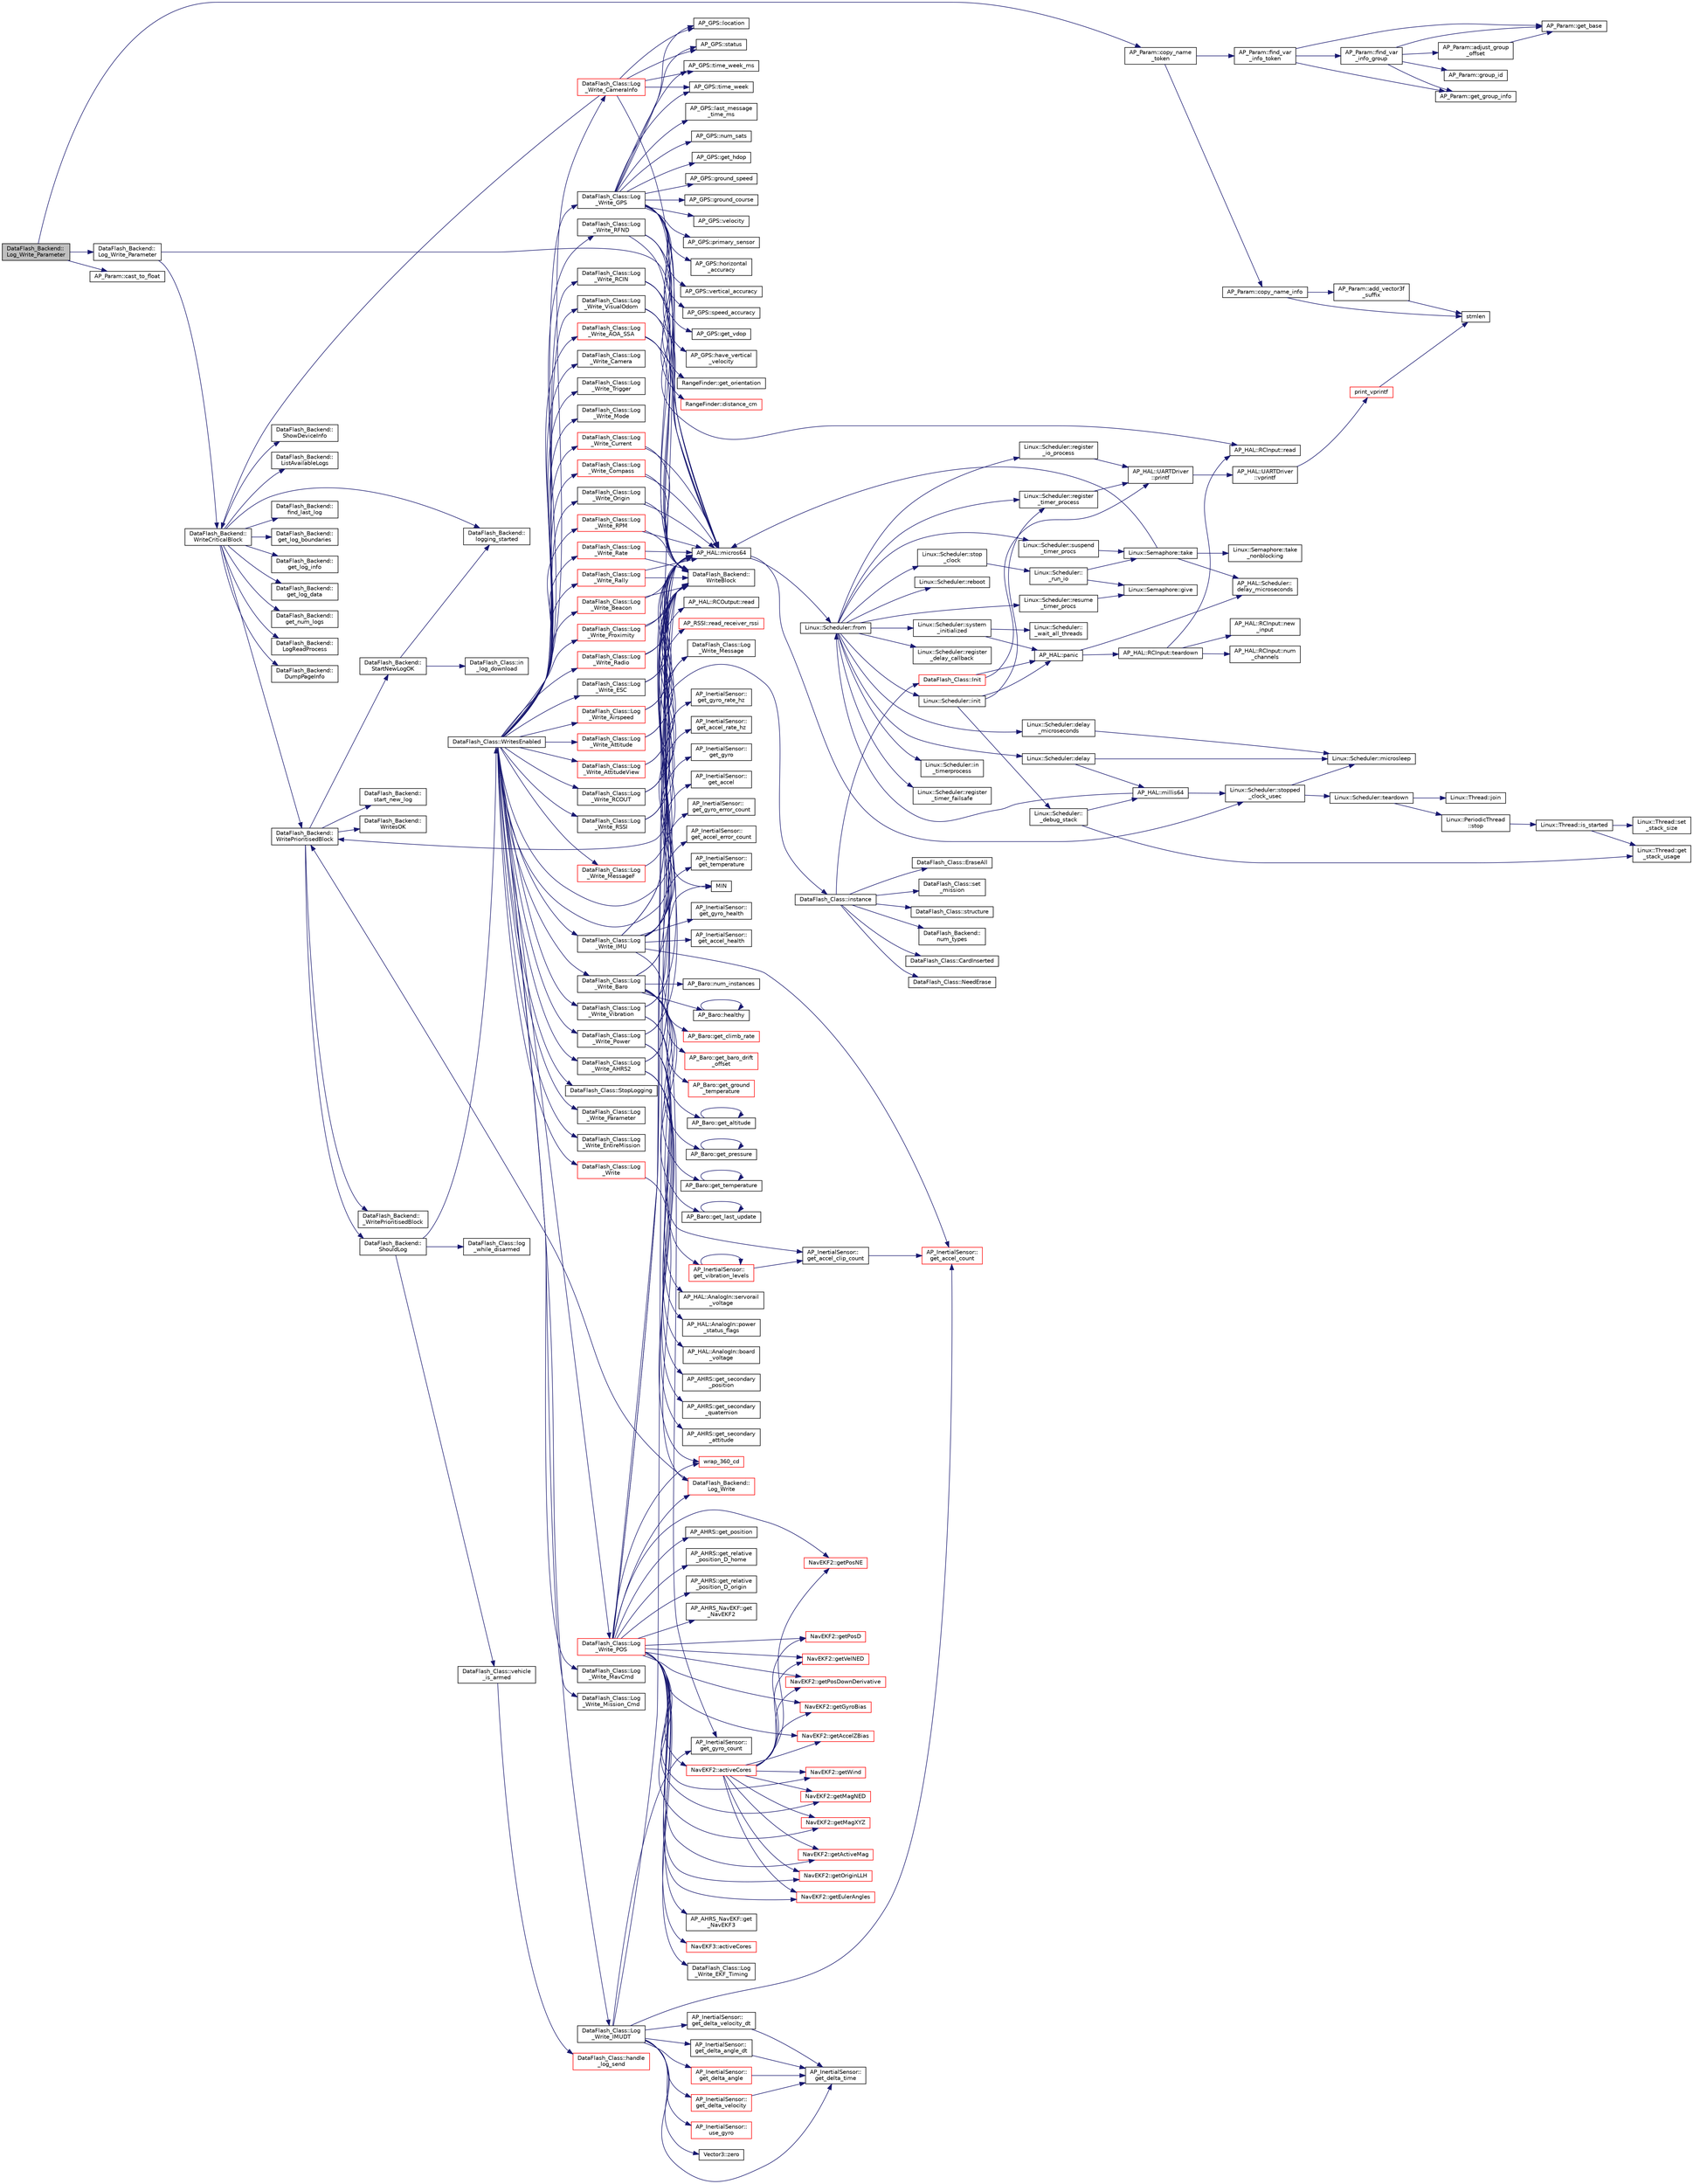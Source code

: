 digraph "DataFlash_Backend::Log_Write_Parameter"
{
 // INTERACTIVE_SVG=YES
  edge [fontname="Helvetica",fontsize="10",labelfontname="Helvetica",labelfontsize="10"];
  node [fontname="Helvetica",fontsize="10",shape=record];
  rankdir="LR";
  Node1 [label="DataFlash_Backend::\lLog_Write_Parameter",height=0.2,width=0.4,color="black", fillcolor="grey75", style="filled", fontcolor="black"];
  Node1 -> Node2 [color="midnightblue",fontsize="10",style="solid",fontname="Helvetica"];
  Node2 [label="AP_Param::copy_name\l_token",height=0.2,width=0.4,color="black", fillcolor="white", style="filled",URL="$classAP__Param.html#a1ae2225a14191dcd19d1739b62e9cca1"];
  Node2 -> Node3 [color="midnightblue",fontsize="10",style="solid",fontname="Helvetica"];
  Node3 [label="AP_Param::find_var\l_info_token",height=0.2,width=0.4,color="black", fillcolor="white", style="filled",URL="$classAP__Param.html#aa2638d3b9db28506452fc121c7faa7ff"];
  Node3 -> Node4 [color="midnightblue",fontsize="10",style="solid",fontname="Helvetica"];
  Node4 [label="AP_Param::get_base",height=0.2,width=0.4,color="black", fillcolor="white", style="filled",URL="$classAP__Param.html#a1dcc7820ea51e29cfb762387a9212818"];
  Node3 -> Node5 [color="midnightblue",fontsize="10",style="solid",fontname="Helvetica"];
  Node5 [label="AP_Param::get_group_info",height=0.2,width=0.4,color="black", fillcolor="white", style="filled",URL="$classAP__Param.html#a69baa95e011c7a8c4a29625c558c5501",tooltip="get group_info pointer based on flags "];
  Node3 -> Node6 [color="midnightblue",fontsize="10",style="solid",fontname="Helvetica"];
  Node6 [label="AP_Param::find_var\l_info_group",height=0.2,width=0.4,color="black", fillcolor="white", style="filled",URL="$classAP__Param.html#a0a5b0b035c7d17569e4a814f20f00985"];
  Node6 -> Node4 [color="midnightblue",fontsize="10",style="solid",fontname="Helvetica"];
  Node6 -> Node5 [color="midnightblue",fontsize="10",style="solid",fontname="Helvetica"];
  Node6 -> Node7 [color="midnightblue",fontsize="10",style="solid",fontname="Helvetica"];
  Node7 [label="AP_Param::adjust_group\l_offset",height=0.2,width=0.4,color="black", fillcolor="white", style="filled",URL="$classAP__Param.html#aa8b43d95bca6adbf5497e8102cf73857"];
  Node7 -> Node4 [color="midnightblue",fontsize="10",style="solid",fontname="Helvetica"];
  Node6 -> Node8 [color="midnightblue",fontsize="10",style="solid",fontname="Helvetica"];
  Node8 [label="AP_Param::group_id",height=0.2,width=0.4,color="black", fillcolor="white", style="filled",URL="$classAP__Param.html#a90f6be43b427d44475380211164f8292"];
  Node2 -> Node9 [color="midnightblue",fontsize="10",style="solid",fontname="Helvetica"];
  Node9 [label="AP_Param::copy_name_info",height=0.2,width=0.4,color="black", fillcolor="white", style="filled",URL="$classAP__Param.html#a91be92f6686dbeea59e5a2be4b48e308"];
  Node9 -> Node10 [color="midnightblue",fontsize="10",style="solid",fontname="Helvetica"];
  Node10 [label="strnlen",height=0.2,width=0.4,color="black", fillcolor="white", style="filled",URL="$replace_8cpp.html#a880bcc7b85a09e6254691bebd5344b51"];
  Node9 -> Node11 [color="midnightblue",fontsize="10",style="solid",fontname="Helvetica"];
  Node11 [label="AP_Param::add_vector3f\l_suffix",height=0.2,width=0.4,color="black", fillcolor="white", style="filled",URL="$classAP__Param.html#ac04c57cce74e7794939c5b0bbb12fbd5"];
  Node11 -> Node10 [color="midnightblue",fontsize="10",style="solid",fontname="Helvetica"];
  Node1 -> Node12 [color="midnightblue",fontsize="10",style="solid",fontname="Helvetica"];
  Node12 [label="DataFlash_Backend::\lLog_Write_Parameter",height=0.2,width=0.4,color="black", fillcolor="white", style="filled",URL="$classDataFlash__Backend.html#a85713efc5d4dfb01c5ef7968f9f2842e"];
  Node12 -> Node13 [color="midnightblue",fontsize="10",style="solid",fontname="Helvetica"];
  Node13 [label="AP_HAL::micros64",height=0.2,width=0.4,color="black", fillcolor="white", style="filled",URL="$namespaceAP__HAL.html#a7aa0ce7625c9680e30ff4a99940907a5"];
  Node13 -> Node14 [color="midnightblue",fontsize="10",style="solid",fontname="Helvetica"];
  Node14 [label="Linux::Scheduler::from",height=0.2,width=0.4,color="black", fillcolor="white", style="filled",URL="$classLinux_1_1Scheduler.html#a53ecaae0fdc72f85bd57c4b0cff93653"];
  Node14 -> Node15 [color="midnightblue",fontsize="10",style="solid",fontname="Helvetica"];
  Node15 [label="Linux::Scheduler::init",height=0.2,width=0.4,color="black", fillcolor="white", style="filled",URL="$classLinux_1_1Scheduler.html#a3d77c332e051c28c83fb07757e7100bd"];
  Node15 -> Node16 [color="midnightblue",fontsize="10",style="solid",fontname="Helvetica"];
  Node16 [label="AP_HAL::panic",height=0.2,width=0.4,color="black", fillcolor="white", style="filled",URL="$namespaceAP__HAL.html#a71832f03d849a0c088f04fc98d3c8143"];
  Node16 -> Node17 [color="midnightblue",fontsize="10",style="solid",fontname="Helvetica"];
  Node17 [label="AP_HAL::RCInput::teardown",height=0.2,width=0.4,color="black", fillcolor="white", style="filled",URL="$classAP__HAL_1_1RCInput.html#a2bea13d38f2b9ae8bf5193a3a69f0a31"];
  Node17 -> Node18 [color="midnightblue",fontsize="10",style="solid",fontname="Helvetica"];
  Node18 [label="AP_HAL::RCInput::new\l_input",height=0.2,width=0.4,color="black", fillcolor="white", style="filled",URL="$classAP__HAL_1_1RCInput.html#aee1fade33080edef83dd7db0fad0f7da"];
  Node17 -> Node19 [color="midnightblue",fontsize="10",style="solid",fontname="Helvetica"];
  Node19 [label="AP_HAL::RCInput::num\l_channels",height=0.2,width=0.4,color="black", fillcolor="white", style="filled",URL="$classAP__HAL_1_1RCInput.html#ae55f959c6115c1f41783af3a2b6c4fcd"];
  Node17 -> Node20 [color="midnightblue",fontsize="10",style="solid",fontname="Helvetica"];
  Node20 [label="AP_HAL::RCInput::read",height=0.2,width=0.4,color="black", fillcolor="white", style="filled",URL="$classAP__HAL_1_1RCInput.html#a078fd7e6d2e6a899009ec674a8e03498"];
  Node16 -> Node21 [color="midnightblue",fontsize="10",style="solid",fontname="Helvetica"];
  Node21 [label="AP_HAL::Scheduler::\ldelay_microseconds",height=0.2,width=0.4,color="black", fillcolor="white", style="filled",URL="$classAP__HAL_1_1Scheduler.html#a78c4f1b1f192ac1c99544b6cc8f099b0"];
  Node15 -> Node22 [color="midnightblue",fontsize="10",style="solid",fontname="Helvetica"];
  Node22 [label="Linux::Scheduler::register\l_timer_process",height=0.2,width=0.4,color="black", fillcolor="white", style="filled",URL="$classLinux_1_1Scheduler.html#a02a34a123dfebaf360f7010745e1e646"];
  Node22 -> Node23 [color="midnightblue",fontsize="10",style="solid",fontname="Helvetica"];
  Node23 [label="AP_HAL::UARTDriver\l::printf",height=0.2,width=0.4,color="black", fillcolor="white", style="filled",URL="$classAP__HAL_1_1UARTDriver.html#a6ceedc792594e59fc7d80b39a435f027"];
  Node23 -> Node24 [color="midnightblue",fontsize="10",style="solid",fontname="Helvetica"];
  Node24 [label="AP_HAL::UARTDriver\l::vprintf",height=0.2,width=0.4,color="black", fillcolor="white", style="filled",URL="$classAP__HAL_1_1UARTDriver.html#aa8abfb6d6641299472c29ac1edde559f"];
  Node24 -> Node25 [color="midnightblue",fontsize="10",style="solid",fontname="Helvetica"];
  Node25 [label="print_vprintf",height=0.2,width=0.4,color="red", fillcolor="white", style="filled",URL="$print__vprintf_8cpp.html#a1534eaeab54696df96975b56d9f49212"];
  Node25 -> Node10 [color="midnightblue",fontsize="10",style="solid",fontname="Helvetica"];
  Node15 -> Node26 [color="midnightblue",fontsize="10",style="solid",fontname="Helvetica"];
  Node26 [label="Linux::Scheduler::\l_debug_stack",height=0.2,width=0.4,color="black", fillcolor="white", style="filled",URL="$classLinux_1_1Scheduler.html#a163eb7b285c95b1b1d036fc61d723910"];
  Node26 -> Node27 [color="midnightblue",fontsize="10",style="solid",fontname="Helvetica"];
  Node27 [label="AP_HAL::millis64",height=0.2,width=0.4,color="black", fillcolor="white", style="filled",URL="$namespaceAP__HAL.html#a59336c5fceaf28a76d1df1581a87a25d"];
  Node27 -> Node14 [color="midnightblue",fontsize="10",style="solid",fontname="Helvetica"];
  Node27 -> Node28 [color="midnightblue",fontsize="10",style="solid",fontname="Helvetica"];
  Node28 [label="Linux::Scheduler::stopped\l_clock_usec",height=0.2,width=0.4,color="black", fillcolor="white", style="filled",URL="$classLinux_1_1Scheduler.html#a682b4c34f330f66db5ab4aa5d96e13f9"];
  Node28 -> Node29 [color="midnightblue",fontsize="10",style="solid",fontname="Helvetica"];
  Node29 [label="Linux::Scheduler::microsleep",height=0.2,width=0.4,color="black", fillcolor="white", style="filled",URL="$classLinux_1_1Scheduler.html#a647872aff158b510c56862f51f951538"];
  Node28 -> Node30 [color="midnightblue",fontsize="10",style="solid",fontname="Helvetica"];
  Node30 [label="Linux::Scheduler::teardown",height=0.2,width=0.4,color="black", fillcolor="white", style="filled",URL="$classLinux_1_1Scheduler.html#ab373a83d818679432520ea881044b2a7"];
  Node30 -> Node31 [color="midnightblue",fontsize="10",style="solid",fontname="Helvetica"];
  Node31 [label="Linux::PeriodicThread\l::stop",height=0.2,width=0.4,color="black", fillcolor="white", style="filled",URL="$classLinux_1_1PeriodicThread.html#a136aaf6e713f63b246fc4a2905e6e9a1"];
  Node31 -> Node32 [color="midnightblue",fontsize="10",style="solid",fontname="Helvetica"];
  Node32 [label="Linux::Thread::is_started",height=0.2,width=0.4,color="black", fillcolor="white", style="filled",URL="$classLinux_1_1Thread.html#a240d7b48a9a8eb43638f67295a1819e5"];
  Node32 -> Node33 [color="midnightblue",fontsize="10",style="solid",fontname="Helvetica"];
  Node33 [label="Linux::Thread::get\l_stack_usage",height=0.2,width=0.4,color="black", fillcolor="white", style="filled",URL="$classLinux_1_1Thread.html#a6884970a0811ae21953c57fb98aa6e96"];
  Node32 -> Node34 [color="midnightblue",fontsize="10",style="solid",fontname="Helvetica"];
  Node34 [label="Linux::Thread::set\l_stack_size",height=0.2,width=0.4,color="black", fillcolor="white", style="filled",URL="$classLinux_1_1Thread.html#a8d3282b714faaf68eae534e9276419f0"];
  Node30 -> Node35 [color="midnightblue",fontsize="10",style="solid",fontname="Helvetica"];
  Node35 [label="Linux::Thread::join",height=0.2,width=0.4,color="black", fillcolor="white", style="filled",URL="$classLinux_1_1Thread.html#a32b7d184279634922e2f3b23b584fbcd"];
  Node26 -> Node33 [color="midnightblue",fontsize="10",style="solid",fontname="Helvetica"];
  Node14 -> Node36 [color="midnightblue",fontsize="10",style="solid",fontname="Helvetica"];
  Node36 [label="Linux::Scheduler::delay",height=0.2,width=0.4,color="black", fillcolor="white", style="filled",URL="$classLinux_1_1Scheduler.html#a14f3239ecbb9889823b20dc9de655c2f"];
  Node36 -> Node27 [color="midnightblue",fontsize="10",style="solid",fontname="Helvetica"];
  Node36 -> Node29 [color="midnightblue",fontsize="10",style="solid",fontname="Helvetica"];
  Node14 -> Node37 [color="midnightblue",fontsize="10",style="solid",fontname="Helvetica"];
  Node37 [label="Linux::Scheduler::delay\l_microseconds",height=0.2,width=0.4,color="black", fillcolor="white", style="filled",URL="$classLinux_1_1Scheduler.html#a4cffd5bcba0175bf49c7aa75ff3bf09a"];
  Node37 -> Node29 [color="midnightblue",fontsize="10",style="solid",fontname="Helvetica"];
  Node14 -> Node38 [color="midnightblue",fontsize="10",style="solid",fontname="Helvetica"];
  Node38 [label="Linux::Scheduler::register\l_delay_callback",height=0.2,width=0.4,color="black", fillcolor="white", style="filled",URL="$classLinux_1_1Scheduler.html#a5cb50b637d5fd3e5f9220bc23db0fb3f"];
  Node14 -> Node22 [color="midnightblue",fontsize="10",style="solid",fontname="Helvetica"];
  Node14 -> Node39 [color="midnightblue",fontsize="10",style="solid",fontname="Helvetica"];
  Node39 [label="Linux::Scheduler::register\l_io_process",height=0.2,width=0.4,color="black", fillcolor="white", style="filled",URL="$classLinux_1_1Scheduler.html#aa2be97cb8686d72cc322fb38f69a940c"];
  Node39 -> Node23 [color="midnightblue",fontsize="10",style="solid",fontname="Helvetica"];
  Node14 -> Node40 [color="midnightblue",fontsize="10",style="solid",fontname="Helvetica"];
  Node40 [label="Linux::Scheduler::suspend\l_timer_procs",height=0.2,width=0.4,color="black", fillcolor="white", style="filled",URL="$classLinux_1_1Scheduler.html#abba967d02c28cb0b16a7cebbff9bc6d6"];
  Node40 -> Node41 [color="midnightblue",fontsize="10",style="solid",fontname="Helvetica"];
  Node41 [label="Linux::Semaphore::take",height=0.2,width=0.4,color="black", fillcolor="white", style="filled",URL="$classLinux_1_1Semaphore.html#afc4c8706abb7e68aa4001ea372dc614e"];
  Node41 -> Node42 [color="midnightblue",fontsize="10",style="solid",fontname="Helvetica"];
  Node42 [label="Linux::Semaphore::take\l_nonblocking",height=0.2,width=0.4,color="black", fillcolor="white", style="filled",URL="$classLinux_1_1Semaphore.html#a561b4f40f3a76335f1a686c2aed526f9"];
  Node41 -> Node13 [color="midnightblue",fontsize="10",style="solid",fontname="Helvetica"];
  Node41 -> Node21 [color="midnightblue",fontsize="10",style="solid",fontname="Helvetica"];
  Node14 -> Node43 [color="midnightblue",fontsize="10",style="solid",fontname="Helvetica"];
  Node43 [label="Linux::Scheduler::resume\l_timer_procs",height=0.2,width=0.4,color="black", fillcolor="white", style="filled",URL="$classLinux_1_1Scheduler.html#aee4e701b92cb4721c4de1bfcdcded70c"];
  Node43 -> Node44 [color="midnightblue",fontsize="10",style="solid",fontname="Helvetica"];
  Node44 [label="Linux::Semaphore::give",height=0.2,width=0.4,color="black", fillcolor="white", style="filled",URL="$classLinux_1_1Semaphore.html#a216f91636f64b57b59d43ef64af91624"];
  Node14 -> Node45 [color="midnightblue",fontsize="10",style="solid",fontname="Helvetica"];
  Node45 [label="Linux::Scheduler::in\l_timerprocess",height=0.2,width=0.4,color="black", fillcolor="white", style="filled",URL="$classLinux_1_1Scheduler.html#af23753e7c6bfa97553db215a64235455"];
  Node14 -> Node46 [color="midnightblue",fontsize="10",style="solid",fontname="Helvetica"];
  Node46 [label="Linux::Scheduler::register\l_timer_failsafe",height=0.2,width=0.4,color="black", fillcolor="white", style="filled",URL="$classLinux_1_1Scheduler.html#ac193459e3575c7a0588fdc72250c2044"];
  Node14 -> Node47 [color="midnightblue",fontsize="10",style="solid",fontname="Helvetica"];
  Node47 [label="Linux::Scheduler::system\l_initialized",height=0.2,width=0.4,color="black", fillcolor="white", style="filled",URL="$classLinux_1_1Scheduler.html#ad6070a7ee637adf5101b1e6b6efbf8f6"];
  Node47 -> Node16 [color="midnightblue",fontsize="10",style="solid",fontname="Helvetica"];
  Node47 -> Node48 [color="midnightblue",fontsize="10",style="solid",fontname="Helvetica"];
  Node48 [label="Linux::Scheduler::\l_wait_all_threads",height=0.2,width=0.4,color="black", fillcolor="white", style="filled",URL="$classLinux_1_1Scheduler.html#ac52c8da3f1f4fd79c50bd64379daf399"];
  Node14 -> Node49 [color="midnightblue",fontsize="10",style="solid",fontname="Helvetica"];
  Node49 [label="Linux::Scheduler::reboot",height=0.2,width=0.4,color="black", fillcolor="white", style="filled",URL="$classLinux_1_1Scheduler.html#ae72cfa66c849ffd882ef518c35c71e69"];
  Node14 -> Node50 [color="midnightblue",fontsize="10",style="solid",fontname="Helvetica"];
  Node50 [label="Linux::Scheduler::stop\l_clock",height=0.2,width=0.4,color="black", fillcolor="white", style="filled",URL="$classLinux_1_1Scheduler.html#a392aebafcdfe9a812e4db4b7a9dcce9c"];
  Node50 -> Node51 [color="midnightblue",fontsize="10",style="solid",fontname="Helvetica"];
  Node51 [label="Linux::Scheduler::\l_run_io",height=0.2,width=0.4,color="black", fillcolor="white", style="filled",URL="$classLinux_1_1Scheduler.html#a70b024d7d0886bf47b46cc3ee310d638"];
  Node51 -> Node41 [color="midnightblue",fontsize="10",style="solid",fontname="Helvetica"];
  Node51 -> Node44 [color="midnightblue",fontsize="10",style="solid",fontname="Helvetica"];
  Node13 -> Node28 [color="midnightblue",fontsize="10",style="solid",fontname="Helvetica"];
  Node12 -> Node52 [color="midnightblue",fontsize="10",style="solid",fontname="Helvetica"];
  Node52 [label="DataFlash_Backend::\lWriteCriticalBlock",height=0.2,width=0.4,color="black", fillcolor="white", style="filled",URL="$classDataFlash__Backend.html#a5be0a9e566b2b525659756204c3353b7"];
  Node52 -> Node53 [color="midnightblue",fontsize="10",style="solid",fontname="Helvetica"];
  Node53 [label="DataFlash_Backend::\lWritePrioritisedBlock",height=0.2,width=0.4,color="black", fillcolor="white", style="filled",URL="$classDataFlash__Backend.html#a70bd07e118265442caab0d742cb06abc"];
  Node53 -> Node54 [color="midnightblue",fontsize="10",style="solid",fontname="Helvetica"];
  Node54 [label="DataFlash_Backend::\lShouldLog",height=0.2,width=0.4,color="black", fillcolor="white", style="filled",URL="$classDataFlash__Backend.html#ae29c274eff677e46bb9e404656194789"];
  Node54 -> Node55 [color="midnightblue",fontsize="10",style="solid",fontname="Helvetica"];
  Node55 [label="DataFlash_Class::WritesEnabled",height=0.2,width=0.4,color="black", fillcolor="white", style="filled",URL="$classDataFlash__Class.html#a680528ccef337901407a125439e1f397"];
  Node55 -> Node56 [color="midnightblue",fontsize="10",style="solid",fontname="Helvetica"];
  Node56 [label="DataFlash_Class::StopLogging",height=0.2,width=0.4,color="black", fillcolor="white", style="filled",URL="$classDataFlash__Class.html#a538502933250cd0213a575101b1a127d"];
  Node55 -> Node57 [color="midnightblue",fontsize="10",style="solid",fontname="Helvetica"];
  Node57 [label="DataFlash_Class::Log\l_Write_Parameter",height=0.2,width=0.4,color="black", fillcolor="white", style="filled",URL="$classDataFlash__Class.html#a488ee9ba241f827fcb979dbccfdab76d"];
  Node55 -> Node58 [color="midnightblue",fontsize="10",style="solid",fontname="Helvetica"];
  Node58 [label="DataFlash_Class::Log\l_Write_GPS",height=0.2,width=0.4,color="black", fillcolor="white", style="filled",URL="$classDataFlash__Class.html#a8a9087dec83092f0ea67b6741ff9f32e"];
  Node58 -> Node13 [color="midnightblue",fontsize="10",style="solid",fontname="Helvetica"];
  Node58 -> Node59 [color="midnightblue",fontsize="10",style="solid",fontname="Helvetica"];
  Node59 [label="AP_GPS::location",height=0.2,width=0.4,color="black", fillcolor="white", style="filled",URL="$classAP__GPS.html#a2ca8a9bad47faad1baeb09e124979022"];
  Node58 -> Node60 [color="midnightblue",fontsize="10",style="solid",fontname="Helvetica"];
  Node60 [label="AP_GPS::status",height=0.2,width=0.4,color="black", fillcolor="white", style="filled",URL="$classAP__GPS.html#a9093c8cf1d5a78ccd8677229bb314d37",tooltip="Query GPS status. "];
  Node58 -> Node61 [color="midnightblue",fontsize="10",style="solid",fontname="Helvetica"];
  Node61 [label="AP_GPS::time_week_ms",height=0.2,width=0.4,color="black", fillcolor="white", style="filled",URL="$classAP__GPS.html#a1a47dc3e414a9d83ff18fa849c538823"];
  Node58 -> Node62 [color="midnightblue",fontsize="10",style="solid",fontname="Helvetica"];
  Node62 [label="AP_GPS::time_week",height=0.2,width=0.4,color="black", fillcolor="white", style="filled",URL="$classAP__GPS.html#a0f232d5ff5d2e54ad7dc7a52ab16f207"];
  Node58 -> Node63 [color="midnightblue",fontsize="10",style="solid",fontname="Helvetica"];
  Node63 [label="AP_GPS::num_sats",height=0.2,width=0.4,color="black", fillcolor="white", style="filled",URL="$classAP__GPS.html#af74c8da8ab7394a33b0f0e64582d8648"];
  Node58 -> Node64 [color="midnightblue",fontsize="10",style="solid",fontname="Helvetica"];
  Node64 [label="AP_GPS::get_hdop",height=0.2,width=0.4,color="black", fillcolor="white", style="filled",URL="$classAP__GPS.html#ae70aabdca2602d0a8f12f3e7696b3c55"];
  Node58 -> Node65 [color="midnightblue",fontsize="10",style="solid",fontname="Helvetica"];
  Node65 [label="AP_GPS::ground_speed",height=0.2,width=0.4,color="black", fillcolor="white", style="filled",URL="$classAP__GPS.html#a426041563da447ec6e9cde1926a88fdb"];
  Node58 -> Node66 [color="midnightblue",fontsize="10",style="solid",fontname="Helvetica"];
  Node66 [label="AP_GPS::ground_course",height=0.2,width=0.4,color="black", fillcolor="white", style="filled",URL="$classAP__GPS.html#a5bff6fe60a8622eb35886fa413f9a249"];
  Node58 -> Node67 [color="midnightblue",fontsize="10",style="solid",fontname="Helvetica"];
  Node67 [label="AP_GPS::velocity",height=0.2,width=0.4,color="black", fillcolor="white", style="filled",URL="$classAP__GPS.html#a8b36acdc5098b3f77e28ec640b438fbd"];
  Node58 -> Node68 [color="midnightblue",fontsize="10",style="solid",fontname="Helvetica"];
  Node68 [label="AP_GPS::primary_sensor",height=0.2,width=0.4,color="black", fillcolor="white", style="filled",URL="$classAP__GPS.html#a8881e12793759a81dc52755a76d0cc98"];
  Node58 -> Node69 [color="midnightblue",fontsize="10",style="solid",fontname="Helvetica"];
  Node69 [label="DataFlash_Backend::\lWriteBlock",height=0.2,width=0.4,color="black", fillcolor="white", style="filled",URL="$classDataFlash__Backend.html#aed94b3ad1fd7333ddd7c2e20c3433d52"];
  Node69 -> Node53 [color="midnightblue",fontsize="10",style="solid",fontname="Helvetica"];
  Node58 -> Node70 [color="midnightblue",fontsize="10",style="solid",fontname="Helvetica"];
  Node70 [label="AP_GPS::horizontal\l_accuracy",height=0.2,width=0.4,color="black", fillcolor="white", style="filled",URL="$classAP__GPS.html#ab9667a2efe22a330232d6ba425c78364"];
  Node58 -> Node71 [color="midnightblue",fontsize="10",style="solid",fontname="Helvetica"];
  Node71 [label="AP_GPS::vertical_accuracy",height=0.2,width=0.4,color="black", fillcolor="white", style="filled",URL="$classAP__GPS.html#a8e6e1403d3e5d9856683739295a6b84f"];
  Node58 -> Node72 [color="midnightblue",fontsize="10",style="solid",fontname="Helvetica"];
  Node72 [label="AP_GPS::speed_accuracy",height=0.2,width=0.4,color="black", fillcolor="white", style="filled",URL="$classAP__GPS.html#ae23d76fc05fafc83e57d0c6a620b1567"];
  Node58 -> Node73 [color="midnightblue",fontsize="10",style="solid",fontname="Helvetica"];
  Node73 [label="AP_GPS::get_vdop",height=0.2,width=0.4,color="black", fillcolor="white", style="filled",URL="$classAP__GPS.html#a884e2d3e3896b651b56f2558475604ef"];
  Node58 -> Node74 [color="midnightblue",fontsize="10",style="solid",fontname="Helvetica"];
  Node74 [label="MIN",height=0.2,width=0.4,color="black", fillcolor="white", style="filled",URL="$AP__Math_8h.html#a6b187a3fa1e9f663e89175e7e8e213d6"];
  Node58 -> Node75 [color="midnightblue",fontsize="10",style="solid",fontname="Helvetica"];
  Node75 [label="AP_GPS::have_vertical\l_velocity",height=0.2,width=0.4,color="black", fillcolor="white", style="filled",URL="$classAP__GPS.html#ac7d2e0692095207a6ff19072dcac9ef6"];
  Node58 -> Node76 [color="midnightblue",fontsize="10",style="solid",fontname="Helvetica"];
  Node76 [label="AP_GPS::last_message\l_time_ms",height=0.2,width=0.4,color="black", fillcolor="white", style="filled",URL="$classAP__GPS.html#af701b15d8f8f1050e4acab57a867cf4b"];
  Node55 -> Node77 [color="midnightblue",fontsize="10",style="solid",fontname="Helvetica"];
  Node77 [label="DataFlash_Class::instance",height=0.2,width=0.4,color="black", fillcolor="white", style="filled",URL="$classDataFlash__Class.html#af898b7f68e05b5d2a6eaf53d2c178983"];
  Node77 -> Node78 [color="midnightblue",fontsize="10",style="solid",fontname="Helvetica"];
  Node78 [label="DataFlash_Class::set\l_mission",height=0.2,width=0.4,color="black", fillcolor="white", style="filled",URL="$classDataFlash__Class.html#a95bf3cac993c1ee326acc6447e99d875"];
  Node77 -> Node79 [color="midnightblue",fontsize="10",style="solid",fontname="Helvetica"];
  Node79 [label="DataFlash_Class::Init",height=0.2,width=0.4,color="red", fillcolor="white", style="filled",URL="$classDataFlash__Class.html#aabebe7ff9db07e2890274fceaa81b063"];
  Node79 -> Node16 [color="midnightblue",fontsize="10",style="solid",fontname="Helvetica"];
  Node79 -> Node23 [color="midnightblue",fontsize="10",style="solid",fontname="Helvetica"];
  Node77 -> Node80 [color="midnightblue",fontsize="10",style="solid",fontname="Helvetica"];
  Node80 [label="DataFlash_Class::structure",height=0.2,width=0.4,color="black", fillcolor="white", style="filled",URL="$classDataFlash__Class.html#a7ac0e748bbc5c6e72645bb6245257600"];
  Node77 -> Node81 [color="midnightblue",fontsize="10",style="solid",fontname="Helvetica"];
  Node81 [label="DataFlash_Backend::\lnum_types",height=0.2,width=0.4,color="black", fillcolor="white", style="filled",URL="$classDataFlash__Backend.html#a33e7a1703d68bd91ac6782bb10b209f8"];
  Node77 -> Node82 [color="midnightblue",fontsize="10",style="solid",fontname="Helvetica"];
  Node82 [label="DataFlash_Class::CardInserted",height=0.2,width=0.4,color="black", fillcolor="white", style="filled",URL="$classDataFlash__Class.html#a1d18bc15f196f1deb794f9ebd4878da8"];
  Node77 -> Node83 [color="midnightblue",fontsize="10",style="solid",fontname="Helvetica"];
  Node83 [label="DataFlash_Class::NeedErase",height=0.2,width=0.4,color="black", fillcolor="white", style="filled",URL="$classDataFlash__Class.html#a803c6dd673a2eaac58eea2012e57ea17"];
  Node77 -> Node84 [color="midnightblue",fontsize="10",style="solid",fontname="Helvetica"];
  Node84 [label="DataFlash_Class::EraseAll",height=0.2,width=0.4,color="black", fillcolor="white", style="filled",URL="$classDataFlash__Class.html#a53a4a975a3813e9f58ddaaa3b5865a4a"];
  Node55 -> Node85 [color="midnightblue",fontsize="10",style="solid",fontname="Helvetica"];
  Node85 [label="DataFlash_Class::Log\l_Write_RFND",height=0.2,width=0.4,color="black", fillcolor="white", style="filled",URL="$classDataFlash__Class.html#af0a21d8a256a8e1e6f9da5566cc5a168"];
  Node85 -> Node13 [color="midnightblue",fontsize="10",style="solid",fontname="Helvetica"];
  Node85 -> Node86 [color="midnightblue",fontsize="10",style="solid",fontname="Helvetica"];
  Node86 [label="RangeFinder::distance_cm",height=0.2,width=0.4,color="red", fillcolor="white", style="filled",URL="$classRangeFinder.html#a451a7507d534024c72faa2d1b734cb3c"];
  Node85 -> Node87 [color="midnightblue",fontsize="10",style="solid",fontname="Helvetica"];
  Node87 [label="RangeFinder::get_orientation",height=0.2,width=0.4,color="black", fillcolor="white", style="filled",URL="$classRangeFinder.html#a8726073396e842beb10cd0b851fa5521"];
  Node85 -> Node69 [color="midnightblue",fontsize="10",style="solid",fontname="Helvetica"];
  Node55 -> Node88 [color="midnightblue",fontsize="10",style="solid",fontname="Helvetica"];
  Node88 [label="DataFlash_Class::Log\l_Write_IMU",height=0.2,width=0.4,color="black", fillcolor="white", style="filled",URL="$classDataFlash__Class.html#a805d766e5347af5349e0979a2a07e452"];
  Node88 -> Node13 [color="midnightblue",fontsize="10",style="solid",fontname="Helvetica"];
  Node88 -> Node89 [color="midnightblue",fontsize="10",style="solid",fontname="Helvetica"];
  Node89 [label="AP_InertialSensor::\lget_gyro",height=0.2,width=0.4,color="black", fillcolor="white", style="filled",URL="$classAP__InertialSensor.html#a6df2d8ad956d4f375bdee541102f16af"];
  Node88 -> Node90 [color="midnightblue",fontsize="10",style="solid",fontname="Helvetica"];
  Node90 [label="AP_InertialSensor::\lget_accel",height=0.2,width=0.4,color="black", fillcolor="white", style="filled",URL="$classAP__InertialSensor.html#a0f63a4a0e6fc84d6ab9519bc4b254055"];
  Node88 -> Node91 [color="midnightblue",fontsize="10",style="solid",fontname="Helvetica"];
  Node91 [label="AP_InertialSensor::\lget_gyro_error_count",height=0.2,width=0.4,color="black", fillcolor="white", style="filled",URL="$classAP__InertialSensor.html#a0208b9ee617055ef5fccf3547fa79400"];
  Node88 -> Node92 [color="midnightblue",fontsize="10",style="solid",fontname="Helvetica"];
  Node92 [label="AP_InertialSensor::\lget_accel_error_count",height=0.2,width=0.4,color="black", fillcolor="white", style="filled",URL="$classAP__InertialSensor.html#a51a3b3e542f07bbbaea85df6f7c653bf"];
  Node88 -> Node93 [color="midnightblue",fontsize="10",style="solid",fontname="Helvetica"];
  Node93 [label="AP_InertialSensor::\lget_temperature",height=0.2,width=0.4,color="black", fillcolor="white", style="filled",URL="$classAP__InertialSensor.html#a837904ff9797073addb51f20cfefef19"];
  Node88 -> Node94 [color="midnightblue",fontsize="10",style="solid",fontname="Helvetica"];
  Node94 [label="AP_InertialSensor::\lget_gyro_health",height=0.2,width=0.4,color="black", fillcolor="white", style="filled",URL="$classAP__InertialSensor.html#abc8c1aea2c3bc58a05d8d9832a9d1194"];
  Node88 -> Node95 [color="midnightblue",fontsize="10",style="solid",fontname="Helvetica"];
  Node95 [label="AP_InertialSensor::\lget_accel_health",height=0.2,width=0.4,color="black", fillcolor="white", style="filled",URL="$classAP__InertialSensor.html#a2044e7b3804c73b4c393d3988351a96e"];
  Node88 -> Node96 [color="midnightblue",fontsize="10",style="solid",fontname="Helvetica"];
  Node96 [label="AP_InertialSensor::\lget_gyro_rate_hz",height=0.2,width=0.4,color="black", fillcolor="white", style="filled",URL="$classAP__InertialSensor.html#a72fab33b51df58de4d58450a30575522"];
  Node88 -> Node97 [color="midnightblue",fontsize="10",style="solid",fontname="Helvetica"];
  Node97 [label="AP_InertialSensor::\lget_accel_rate_hz",height=0.2,width=0.4,color="black", fillcolor="white", style="filled",URL="$classAP__InertialSensor.html#afa9b1004c306ba221deba79866d3388a"];
  Node88 -> Node69 [color="midnightblue",fontsize="10",style="solid",fontname="Helvetica"];
  Node88 -> Node98 [color="midnightblue",fontsize="10",style="solid",fontname="Helvetica"];
  Node98 [label="AP_InertialSensor::\lget_gyro_count",height=0.2,width=0.4,color="black", fillcolor="white", style="filled",URL="$classAP__InertialSensor.html#aef7fac4fe6ae817ed325f9e35735e94d"];
  Node88 -> Node99 [color="midnightblue",fontsize="10",style="solid",fontname="Helvetica"];
  Node99 [label="AP_InertialSensor::\lget_accel_count",height=0.2,width=0.4,color="red", fillcolor="white", style="filled",URL="$classAP__InertialSensor.html#ac57331a5046d45016ef900726e1be2fb"];
  Node55 -> Node100 [color="midnightblue",fontsize="10",style="solid",fontname="Helvetica"];
  Node100 [label="DataFlash_Class::Log\l_Write_IMUDT",height=0.2,width=0.4,color="black", fillcolor="white", style="filled",URL="$classDataFlash__Class.html#a5835f10f0f4c71618a3793d582b3a52a"];
  Node100 -> Node101 [color="midnightblue",fontsize="10",style="solid",fontname="Helvetica"];
  Node101 [label="AP_InertialSensor::\lget_delta_time",height=0.2,width=0.4,color="black", fillcolor="white", style="filled",URL="$classAP__InertialSensor.html#a7091792f55b39778157617b5e38e6075"];
  Node100 -> Node102 [color="midnightblue",fontsize="10",style="solid",fontname="Helvetica"];
  Node102 [label="AP_InertialSensor::\lget_delta_velocity_dt",height=0.2,width=0.4,color="black", fillcolor="white", style="filled",URL="$classAP__InertialSensor.html#ad22e8ed9b13a093d5cf3a2a420522b3b"];
  Node102 -> Node101 [color="midnightblue",fontsize="10",style="solid",fontname="Helvetica"];
  Node100 -> Node103 [color="midnightblue",fontsize="10",style="solid",fontname="Helvetica"];
  Node103 [label="AP_InertialSensor::\lget_delta_angle_dt",height=0.2,width=0.4,color="black", fillcolor="white", style="filled",URL="$classAP__InertialSensor.html#aa0f163df261837af5bfe71c3ad0cee6c"];
  Node103 -> Node101 [color="midnightblue",fontsize="10",style="solid",fontname="Helvetica"];
  Node100 -> Node104 [color="midnightblue",fontsize="10",style="solid",fontname="Helvetica"];
  Node104 [label="AP_InertialSensor::\lget_delta_angle",height=0.2,width=0.4,color="red", fillcolor="white", style="filled",URL="$classAP__InertialSensor.html#a3be069418436a7fc7a9f87c2b8b34730"];
  Node104 -> Node101 [color="midnightblue",fontsize="10",style="solid",fontname="Helvetica"];
  Node100 -> Node105 [color="midnightblue",fontsize="10",style="solid",fontname="Helvetica"];
  Node105 [label="AP_InertialSensor::\lget_delta_velocity",height=0.2,width=0.4,color="red", fillcolor="white", style="filled",URL="$classAP__InertialSensor.html#ae29959984a5cbda37ebfce599f89ef73"];
  Node105 -> Node101 [color="midnightblue",fontsize="10",style="solid",fontname="Helvetica"];
  Node100 -> Node69 [color="midnightblue",fontsize="10",style="solid",fontname="Helvetica"];
  Node100 -> Node98 [color="midnightblue",fontsize="10",style="solid",fontname="Helvetica"];
  Node100 -> Node99 [color="midnightblue",fontsize="10",style="solid",fontname="Helvetica"];
  Node100 -> Node106 [color="midnightblue",fontsize="10",style="solid",fontname="Helvetica"];
  Node106 [label="AP_InertialSensor::\luse_gyro",height=0.2,width=0.4,color="red", fillcolor="white", style="filled",URL="$classAP__InertialSensor.html#a9e282c96973585fd9d22973a751fdf03"];
  Node100 -> Node107 [color="midnightblue",fontsize="10",style="solid",fontname="Helvetica"];
  Node107 [label="Vector3::zero",height=0.2,width=0.4,color="black", fillcolor="white", style="filled",URL="$classVector3.html#adf1769d5ee5df2f8585df2f540fa5efe"];
  Node55 -> Node108 [color="midnightblue",fontsize="10",style="solid",fontname="Helvetica"];
  Node108 [label="DataFlash_Class::Log\l_Write_Vibration",height=0.2,width=0.4,color="black", fillcolor="white", style="filled",URL="$classDataFlash__Class.html#af3e28f802f9d4f6be01a5283ada628fe"];
  Node108 -> Node13 [color="midnightblue",fontsize="10",style="solid",fontname="Helvetica"];
  Node108 -> Node109 [color="midnightblue",fontsize="10",style="solid",fontname="Helvetica"];
  Node109 [label="AP_InertialSensor::\lget_vibration_levels",height=0.2,width=0.4,color="red", fillcolor="white", style="filled",URL="$classAP__InertialSensor.html#aa781aa6c6244eac9da3f144cb81b3213"];
  Node109 -> Node109 [color="midnightblue",fontsize="10",style="solid",fontname="Helvetica"];
  Node109 -> Node110 [color="midnightblue",fontsize="10",style="solid",fontname="Helvetica"];
  Node110 [label="AP_InertialSensor::\lget_accel_clip_count",height=0.2,width=0.4,color="black", fillcolor="white", style="filled",URL="$classAP__InertialSensor.html#aa670f13835339cc000af447c6be5c4b1"];
  Node110 -> Node99 [color="midnightblue",fontsize="10",style="solid",fontname="Helvetica"];
  Node108 -> Node110 [color="midnightblue",fontsize="10",style="solid",fontname="Helvetica"];
  Node108 -> Node69 [color="midnightblue",fontsize="10",style="solid",fontname="Helvetica"];
  Node55 -> Node111 [color="midnightblue",fontsize="10",style="solid",fontname="Helvetica"];
  Node111 [label="DataFlash_Class::Log\l_Write_RCIN",height=0.2,width=0.4,color="black", fillcolor="white", style="filled",URL="$classDataFlash__Class.html#ae3cb0f9ab8db6bcced3f504a2a767081"];
  Node111 -> Node13 [color="midnightblue",fontsize="10",style="solid",fontname="Helvetica"];
  Node111 -> Node20 [color="midnightblue",fontsize="10",style="solid",fontname="Helvetica"];
  Node111 -> Node69 [color="midnightblue",fontsize="10",style="solid",fontname="Helvetica"];
  Node55 -> Node112 [color="midnightblue",fontsize="10",style="solid",fontname="Helvetica"];
  Node112 [label="DataFlash_Class::Log\l_Write_RCOUT",height=0.2,width=0.4,color="black", fillcolor="white", style="filled",URL="$classDataFlash__Class.html#a365196ae7546b5065934ffbdb91066e5"];
  Node112 -> Node13 [color="midnightblue",fontsize="10",style="solid",fontname="Helvetica"];
  Node112 -> Node113 [color="midnightblue",fontsize="10",style="solid",fontname="Helvetica"];
  Node113 [label="AP_HAL::RCOutput::read",height=0.2,width=0.4,color="black", fillcolor="white", style="filled",URL="$classAP__HAL_1_1RCOutput.html#a420a3b2ebf1216aa2dea1563225bb70f"];
  Node112 -> Node69 [color="midnightblue",fontsize="10",style="solid",fontname="Helvetica"];
  Node55 -> Node114 [color="midnightblue",fontsize="10",style="solid",fontname="Helvetica"];
  Node114 [label="DataFlash_Class::Log\l_Write_RSSI",height=0.2,width=0.4,color="black", fillcolor="white", style="filled",URL="$classDataFlash__Class.html#ab89b9493bafe090db104589de9bc100c"];
  Node114 -> Node13 [color="midnightblue",fontsize="10",style="solid",fontname="Helvetica"];
  Node114 -> Node115 [color="midnightblue",fontsize="10",style="solid",fontname="Helvetica"];
  Node115 [label="AP_RSSI::read_receiver_rssi",height=0.2,width=0.4,color="red", fillcolor="white", style="filled",URL="$classAP__RSSI.html#aaf433294279d2da28157c6036faee2fa"];
  Node114 -> Node69 [color="midnightblue",fontsize="10",style="solid",fontname="Helvetica"];
  Node55 -> Node116 [color="midnightblue",fontsize="10",style="solid",fontname="Helvetica"];
  Node116 [label="DataFlash_Class::Log\l_Write_Baro",height=0.2,width=0.4,color="black", fillcolor="white", style="filled",URL="$classDataFlash__Class.html#a4a12c2f2025e0a63d6ec85602857d0cb"];
  Node116 -> Node13 [color="midnightblue",fontsize="10",style="solid",fontname="Helvetica"];
  Node116 -> Node117 [color="midnightblue",fontsize="10",style="solid",fontname="Helvetica"];
  Node117 [label="AP_Baro::get_climb_rate",height=0.2,width=0.4,color="red", fillcolor="white", style="filled",URL="$classAP__Baro.html#afd63ca7ecadb313c2217bd9f7e6a7b42"];
  Node116 -> Node118 [color="midnightblue",fontsize="10",style="solid",fontname="Helvetica"];
  Node118 [label="AP_Baro::get_baro_drift\l_offset",height=0.2,width=0.4,color="red", fillcolor="white", style="filled",URL="$classAP__Baro.html#a79bff5f0fdc6e8f6f0f801e829179ad7"];
  Node116 -> Node119 [color="midnightblue",fontsize="10",style="solid",fontname="Helvetica"];
  Node119 [label="AP_Baro::get_ground\l_temperature",height=0.2,width=0.4,color="red", fillcolor="white", style="filled",URL="$classAP__Baro.html#a56e804f0994a7fa0bb295735002c928e"];
  Node116 -> Node120 [color="midnightblue",fontsize="10",style="solid",fontname="Helvetica"];
  Node120 [label="AP_Baro::get_altitude",height=0.2,width=0.4,color="black", fillcolor="white", style="filled",URL="$classAP__Baro.html#a984b4dbc11e276e832467253590da933"];
  Node120 -> Node120 [color="midnightblue",fontsize="10",style="solid",fontname="Helvetica"];
  Node116 -> Node121 [color="midnightblue",fontsize="10",style="solid",fontname="Helvetica"];
  Node121 [label="AP_Baro::get_pressure",height=0.2,width=0.4,color="black", fillcolor="white", style="filled",URL="$classAP__Baro.html#aafa0e900262503f0ba84d4cadcf888d7"];
  Node121 -> Node121 [color="midnightblue",fontsize="10",style="solid",fontname="Helvetica"];
  Node116 -> Node122 [color="midnightblue",fontsize="10",style="solid",fontname="Helvetica"];
  Node122 [label="AP_Baro::get_temperature",height=0.2,width=0.4,color="black", fillcolor="white", style="filled",URL="$classAP__Baro.html#a08986d0a15b5b74601f505c9ffb258c2"];
  Node122 -> Node122 [color="midnightblue",fontsize="10",style="solid",fontname="Helvetica"];
  Node116 -> Node123 [color="midnightblue",fontsize="10",style="solid",fontname="Helvetica"];
  Node123 [label="AP_Baro::get_last_update",height=0.2,width=0.4,color="black", fillcolor="white", style="filled",URL="$classAP__Baro.html#aae5b3ae28aca807eb20b722a04685061"];
  Node123 -> Node123 [color="midnightblue",fontsize="10",style="solid",fontname="Helvetica"];
  Node116 -> Node69 [color="midnightblue",fontsize="10",style="solid",fontname="Helvetica"];
  Node116 -> Node124 [color="midnightblue",fontsize="10",style="solid",fontname="Helvetica"];
  Node124 [label="AP_Baro::num_instances",height=0.2,width=0.4,color="black", fillcolor="white", style="filled",URL="$classAP__Baro.html#a1f7196f34a53cd91adbf7f905c7f7244"];
  Node116 -> Node125 [color="midnightblue",fontsize="10",style="solid",fontname="Helvetica"];
  Node125 [label="AP_Baro::healthy",height=0.2,width=0.4,color="black", fillcolor="white", style="filled",URL="$classAP__Baro.html#afdb3b202976bb59dfcc20e6d799029e0"];
  Node125 -> Node125 [color="midnightblue",fontsize="10",style="solid",fontname="Helvetica"];
  Node55 -> Node126 [color="midnightblue",fontsize="10",style="solid",fontname="Helvetica"];
  Node126 [label="DataFlash_Class::Log\l_Write_Power",height=0.2,width=0.4,color="black", fillcolor="white", style="filled",URL="$classDataFlash__Class.html#a0244745bcbf21252169dbca26be44557"];
  Node126 -> Node13 [color="midnightblue",fontsize="10",style="solid",fontname="Helvetica"];
  Node126 -> Node127 [color="midnightblue",fontsize="10",style="solid",fontname="Helvetica"];
  Node127 [label="AP_HAL::AnalogIn::board\l_voltage",height=0.2,width=0.4,color="black", fillcolor="white", style="filled",URL="$classAP__HAL_1_1AnalogIn.html#a84c87bc57f06182afc85725cafe22698"];
  Node126 -> Node128 [color="midnightblue",fontsize="10",style="solid",fontname="Helvetica"];
  Node128 [label="AP_HAL::AnalogIn::servorail\l_voltage",height=0.2,width=0.4,color="black", fillcolor="white", style="filled",URL="$classAP__HAL_1_1AnalogIn.html#aec5bbeb075072b2cc35d2301236c7f45"];
  Node126 -> Node129 [color="midnightblue",fontsize="10",style="solid",fontname="Helvetica"];
  Node129 [label="AP_HAL::AnalogIn::power\l_status_flags",height=0.2,width=0.4,color="black", fillcolor="white", style="filled",URL="$classAP__HAL_1_1AnalogIn.html#ab607b3cdb6819195a05f728589ffaf29"];
  Node126 -> Node69 [color="midnightblue",fontsize="10",style="solid",fontname="Helvetica"];
  Node55 -> Node130 [color="midnightblue",fontsize="10",style="solid",fontname="Helvetica"];
  Node130 [label="DataFlash_Class::Log\l_Write_AHRS2",height=0.2,width=0.4,color="black", fillcolor="white", style="filled",URL="$classDataFlash__Class.html#ad81bca014959c6b0a6714ea0d83c409f"];
  Node130 -> Node131 [color="midnightblue",fontsize="10",style="solid",fontname="Helvetica"];
  Node131 [label="AP_AHRS::get_secondary\l_attitude",height=0.2,width=0.4,color="black", fillcolor="white", style="filled",URL="$classAP__AHRS.html#ab58e7d00d7e434949abca436144b58e4"];
  Node130 -> Node132 [color="midnightblue",fontsize="10",style="solid",fontname="Helvetica"];
  Node132 [label="AP_AHRS::get_secondary\l_position",height=0.2,width=0.4,color="black", fillcolor="white", style="filled",URL="$classAP__AHRS.html#aec9ab602135d16cd05aa0376842d2779"];
  Node130 -> Node133 [color="midnightblue",fontsize="10",style="solid",fontname="Helvetica"];
  Node133 [label="AP_AHRS::get_secondary\l_quaternion",height=0.2,width=0.4,color="black", fillcolor="white", style="filled",URL="$classAP__AHRS.html#adb89959d03d2917f5d12365f1c60f013"];
  Node130 -> Node13 [color="midnightblue",fontsize="10",style="solid",fontname="Helvetica"];
  Node130 -> Node134 [color="midnightblue",fontsize="10",style="solid",fontname="Helvetica"];
  Node134 [label="wrap_360_cd",height=0.2,width=0.4,color="red", fillcolor="white", style="filled",URL="$AP__Math_8cpp.html#a7be6cecc012fbd1984f4c6c19ffd6997"];
  Node130 -> Node69 [color="midnightblue",fontsize="10",style="solid",fontname="Helvetica"];
  Node55 -> Node135 [color="midnightblue",fontsize="10",style="solid",fontname="Helvetica"];
  Node135 [label="DataFlash_Class::Log\l_Write_POS",height=0.2,width=0.4,color="red", fillcolor="white", style="filled",URL="$classDataFlash__Class.html#a46e58faaa53c44516433f6bb7bde4163"];
  Node135 -> Node136 [color="midnightblue",fontsize="10",style="solid",fontname="Helvetica"];
  Node136 [label="AP_AHRS::get_position",height=0.2,width=0.4,color="black", fillcolor="white", style="filled",URL="$classAP__AHRS.html#a861802533d7f8a91efc39425ac9c724f"];
  Node135 -> Node137 [color="midnightblue",fontsize="10",style="solid",fontname="Helvetica"];
  Node137 [label="AP_AHRS::get_relative\l_position_D_home",height=0.2,width=0.4,color="black", fillcolor="white", style="filled",URL="$classAP__AHRS.html#a6573f5db06887fb66661ecb18e03ec3f"];
  Node135 -> Node13 [color="midnightblue",fontsize="10",style="solid",fontname="Helvetica"];
  Node135 -> Node138 [color="midnightblue",fontsize="10",style="solid",fontname="Helvetica"];
  Node138 [label="AP_AHRS::get_relative\l_position_D_origin",height=0.2,width=0.4,color="black", fillcolor="white", style="filled",URL="$classAP__AHRS.html#a7bb6ba1d4bb531e1ca4d1a75b9ae1027"];
  Node135 -> Node69 [color="midnightblue",fontsize="10",style="solid",fontname="Helvetica"];
  Node135 -> Node139 [color="midnightblue",fontsize="10",style="solid",fontname="Helvetica"];
  Node139 [label="AP_AHRS_NavEKF::get\l_NavEKF2",height=0.2,width=0.4,color="black", fillcolor="white", style="filled",URL="$classAP__AHRS__NavEKF.html#a0e711184b609f06fc54ef26b55e091df"];
  Node135 -> Node140 [color="midnightblue",fontsize="10",style="solid",fontname="Helvetica"];
  Node140 [label="NavEKF2::activeCores",height=0.2,width=0.4,color="red", fillcolor="white", style="filled",URL="$classNavEKF2.html#ab18af2714c15fcf190493c01e2a28c73"];
  Node140 -> Node141 [color="midnightblue",fontsize="10",style="solid",fontname="Helvetica"];
  Node141 [label="NavEKF2::getPosNE",height=0.2,width=0.4,color="red", fillcolor="white", style="filled",URL="$classNavEKF2.html#a16682c6a2edc6c3cfa02f9eef5be9781"];
  Node140 -> Node142 [color="midnightblue",fontsize="10",style="solid",fontname="Helvetica"];
  Node142 [label="NavEKF2::getPosD",height=0.2,width=0.4,color="red", fillcolor="white", style="filled",URL="$classNavEKF2.html#ad90285ebc4c7ca7867be55a6514b0bfa"];
  Node140 -> Node143 [color="midnightblue",fontsize="10",style="solid",fontname="Helvetica"];
  Node143 [label="NavEKF2::getVelNED",height=0.2,width=0.4,color="red", fillcolor="white", style="filled",URL="$classNavEKF2.html#a58f7f42aac73c0c8c024431206b14d83"];
  Node140 -> Node144 [color="midnightblue",fontsize="10",style="solid",fontname="Helvetica"];
  Node144 [label="NavEKF2::getPosDownDerivative",height=0.2,width=0.4,color="red", fillcolor="white", style="filled",URL="$classNavEKF2.html#a6229eb9ef919d4eb7ea6c421f1cfc36e"];
  Node140 -> Node145 [color="midnightblue",fontsize="10",style="solid",fontname="Helvetica"];
  Node145 [label="NavEKF2::getGyroBias",height=0.2,width=0.4,color="red", fillcolor="white", style="filled",URL="$classNavEKF2.html#a56f0085fc519aa986b04fd2cf09ed25e"];
  Node140 -> Node146 [color="midnightblue",fontsize="10",style="solid",fontname="Helvetica"];
  Node146 [label="NavEKF2::getAccelZBias",height=0.2,width=0.4,color="red", fillcolor="white", style="filled",URL="$classNavEKF2.html#ad5d377870488b3291accdbebc5eeef8f"];
  Node140 -> Node147 [color="midnightblue",fontsize="10",style="solid",fontname="Helvetica"];
  Node147 [label="NavEKF2::getWind",height=0.2,width=0.4,color="red", fillcolor="white", style="filled",URL="$classNavEKF2.html#a026de346584f4c318c722e6c03b1d07a"];
  Node140 -> Node148 [color="midnightblue",fontsize="10",style="solid",fontname="Helvetica"];
  Node148 [label="NavEKF2::getMagNED",height=0.2,width=0.4,color="red", fillcolor="white", style="filled",URL="$classNavEKF2.html#ad0579e6fa97a5ab18d720e4ed9fb53e2"];
  Node140 -> Node149 [color="midnightblue",fontsize="10",style="solid",fontname="Helvetica"];
  Node149 [label="NavEKF2::getMagXYZ",height=0.2,width=0.4,color="red", fillcolor="white", style="filled",URL="$classNavEKF2.html#a9c0a90c87c90740026c7d5020a4fde19"];
  Node140 -> Node150 [color="midnightblue",fontsize="10",style="solid",fontname="Helvetica"];
  Node150 [label="NavEKF2::getActiveMag",height=0.2,width=0.4,color="red", fillcolor="white", style="filled",URL="$classNavEKF2.html#ae2aa67888e2420e7f8ccdbf3dbb7e1de"];
  Node140 -> Node151 [color="midnightblue",fontsize="10",style="solid",fontname="Helvetica"];
  Node151 [label="NavEKF2::getOriginLLH",height=0.2,width=0.4,color="red", fillcolor="white", style="filled",URL="$classNavEKF2.html#a3ca4f95954622760541df4ee9bf1b12c"];
  Node140 -> Node152 [color="midnightblue",fontsize="10",style="solid",fontname="Helvetica"];
  Node152 [label="NavEKF2::getEulerAngles",height=0.2,width=0.4,color="red", fillcolor="white", style="filled",URL="$classNavEKF2.html#a858ab65324897c262c5aa0bf602567d3"];
  Node135 -> Node153 [color="midnightblue",fontsize="10",style="solid",fontname="Helvetica"];
  Node153 [label="AP_AHRS_NavEKF::get\l_NavEKF3",height=0.2,width=0.4,color="black", fillcolor="white", style="filled",URL="$classAP__AHRS__NavEKF.html#ad7f83e300e2e2275671e86054517b28e"];
  Node135 -> Node154 [color="midnightblue",fontsize="10",style="solid",fontname="Helvetica"];
  Node154 [label="NavEKF3::activeCores",height=0.2,width=0.4,color="red", fillcolor="white", style="filled",URL="$classNavEKF3.html#a3e1f50ad977a17222fcd7a6851b0f2ec"];
  Node135 -> Node155 [color="midnightblue",fontsize="10",style="solid",fontname="Helvetica"];
  Node155 [label="DataFlash_Class::Log\l_Write_EKF_Timing",height=0.2,width=0.4,color="black", fillcolor="white", style="filled",URL="$classDataFlash__Class.html#a5cc13f2d14afa9eac69a2738439a6353"];
  Node135 -> Node156 [color="midnightblue",fontsize="10",style="solid",fontname="Helvetica"];
  Node156 [label="DataFlash_Backend::\lLog_Write",height=0.2,width=0.4,color="red", fillcolor="white", style="filled",URL="$classDataFlash__Backend.html#a701111d46c96bfab23971267f325ddd3"];
  Node156 -> Node53 [color="midnightblue",fontsize="10",style="solid",fontname="Helvetica"];
  Node135 -> Node152 [color="midnightblue",fontsize="10",style="solid",fontname="Helvetica"];
  Node135 -> Node143 [color="midnightblue",fontsize="10",style="solid",fontname="Helvetica"];
  Node135 -> Node141 [color="midnightblue",fontsize="10",style="solid",fontname="Helvetica"];
  Node135 -> Node142 [color="midnightblue",fontsize="10",style="solid",fontname="Helvetica"];
  Node135 -> Node145 [color="midnightblue",fontsize="10",style="solid",fontname="Helvetica"];
  Node135 -> Node144 [color="midnightblue",fontsize="10",style="solid",fontname="Helvetica"];
  Node135 -> Node151 [color="midnightblue",fontsize="10",style="solid",fontname="Helvetica"];
  Node135 -> Node134 [color="midnightblue",fontsize="10",style="solid",fontname="Helvetica"];
  Node135 -> Node150 [color="midnightblue",fontsize="10",style="solid",fontname="Helvetica"];
  Node135 -> Node146 [color="midnightblue",fontsize="10",style="solid",fontname="Helvetica"];
  Node135 -> Node147 [color="midnightblue",fontsize="10",style="solid",fontname="Helvetica"];
  Node135 -> Node148 [color="midnightblue",fontsize="10",style="solid",fontname="Helvetica"];
  Node135 -> Node149 [color="midnightblue",fontsize="10",style="solid",fontname="Helvetica"];
  Node135 -> Node74 [color="midnightblue",fontsize="10",style="solid",fontname="Helvetica"];
  Node55 -> Node157 [color="midnightblue",fontsize="10",style="solid",fontname="Helvetica"];
  Node157 [label="DataFlash_Class::Log\l_Write_MavCmd",height=0.2,width=0.4,color="black", fillcolor="white", style="filled",URL="$classDataFlash__Class.html#a77846cd4f1f576b27b5ba1b7a948d466"];
  Node55 -> Node158 [color="midnightblue",fontsize="10",style="solid",fontname="Helvetica"];
  Node158 [label="DataFlash_Class::Log\l_Write_Radio",height=0.2,width=0.4,color="red", fillcolor="white", style="filled",URL="$classDataFlash__Class.html#ae26cdaa597f952193b6be4436d55c7d6"];
  Node158 -> Node13 [color="midnightblue",fontsize="10",style="solid",fontname="Helvetica"];
  Node158 -> Node69 [color="midnightblue",fontsize="10",style="solid",fontname="Helvetica"];
  Node55 -> Node159 [color="midnightblue",fontsize="10",style="solid",fontname="Helvetica"];
  Node159 [label="DataFlash_Class::Log\l_Write_Message",height=0.2,width=0.4,color="black", fillcolor="white", style="filled",URL="$classDataFlash__Class.html#a3d24105948a2709fa0585b1c53bb7dfe"];
  Node55 -> Node160 [color="midnightblue",fontsize="10",style="solid",fontname="Helvetica"];
  Node160 [label="DataFlash_Class::Log\l_Write_MessageF",height=0.2,width=0.4,color="red", fillcolor="white", style="filled",URL="$classDataFlash__Class.html#aedd45e5ce76fc922a7a14dfc28c7062e"];
  Node160 -> Node159 [color="midnightblue",fontsize="10",style="solid",fontname="Helvetica"];
  Node55 -> Node161 [color="midnightblue",fontsize="10",style="solid",fontname="Helvetica"];
  Node161 [label="DataFlash_Class::Log\l_Write_CameraInfo",height=0.2,width=0.4,color="red", fillcolor="white", style="filled",URL="$classDataFlash__Class.html#af027b69eefd54b04e56a821eeda76e40"];
  Node161 -> Node60 [color="midnightblue",fontsize="10",style="solid",fontname="Helvetica"];
  Node161 -> Node59 [color="midnightblue",fontsize="10",style="solid",fontname="Helvetica"];
  Node161 -> Node13 [color="midnightblue",fontsize="10",style="solid",fontname="Helvetica"];
  Node161 -> Node61 [color="midnightblue",fontsize="10",style="solid",fontname="Helvetica"];
  Node161 -> Node62 [color="midnightblue",fontsize="10",style="solid",fontname="Helvetica"];
  Node161 -> Node52 [color="midnightblue",fontsize="10",style="solid",fontname="Helvetica"];
  Node55 -> Node162 [color="midnightblue",fontsize="10",style="solid",fontname="Helvetica"];
  Node162 [label="DataFlash_Class::Log\l_Write_Camera",height=0.2,width=0.4,color="black", fillcolor="white", style="filled",URL="$classDataFlash__Class.html#aedee68bf7de37e2ce874dce5651ae5a4"];
  Node55 -> Node163 [color="midnightblue",fontsize="10",style="solid",fontname="Helvetica"];
  Node163 [label="DataFlash_Class::Log\l_Write_Trigger",height=0.2,width=0.4,color="black", fillcolor="white", style="filled",URL="$classDataFlash__Class.html#aa5363ab47bb001e920d8539f67517698"];
  Node55 -> Node164 [color="midnightblue",fontsize="10",style="solid",fontname="Helvetica"];
  Node164 [label="DataFlash_Class::Log\l_Write_ESC",height=0.2,width=0.4,color="black", fillcolor="white", style="filled",URL="$classDataFlash__Class.html#a90a22bd1a0d9fff2bde1efdf0d0c9575"];
  Node164 -> Node13 [color="midnightblue",fontsize="10",style="solid",fontname="Helvetica"];
  Node164 -> Node69 [color="midnightblue",fontsize="10",style="solid",fontname="Helvetica"];
  Node55 -> Node165 [color="midnightblue",fontsize="10",style="solid",fontname="Helvetica"];
  Node165 [label="DataFlash_Class::Log\l_Write_Airspeed",height=0.2,width=0.4,color="red", fillcolor="white", style="filled",URL="$classDataFlash__Class.html#a6a38481f36ae833e7093c41a0e72be31"];
  Node165 -> Node13 [color="midnightblue",fontsize="10",style="solid",fontname="Helvetica"];
  Node165 -> Node69 [color="midnightblue",fontsize="10",style="solid",fontname="Helvetica"];
  Node55 -> Node166 [color="midnightblue",fontsize="10",style="solid",fontname="Helvetica"];
  Node166 [label="DataFlash_Class::Log\l_Write_Attitude",height=0.2,width=0.4,color="red", fillcolor="white", style="filled",URL="$classDataFlash__Class.html#a100c0458780b38dd0ccc4a7381827b3c"];
  Node166 -> Node13 [color="midnightblue",fontsize="10",style="solid",fontname="Helvetica"];
  Node166 -> Node69 [color="midnightblue",fontsize="10",style="solid",fontname="Helvetica"];
  Node55 -> Node167 [color="midnightblue",fontsize="10",style="solid",fontname="Helvetica"];
  Node167 [label="DataFlash_Class::Log\l_Write_AttitudeView",height=0.2,width=0.4,color="red", fillcolor="white", style="filled",URL="$classDataFlash__Class.html#abf48a5cb3c39a255385d3853beb1b5d7"];
  Node167 -> Node13 [color="midnightblue",fontsize="10",style="solid",fontname="Helvetica"];
  Node167 -> Node69 [color="midnightblue",fontsize="10",style="solid",fontname="Helvetica"];
  Node55 -> Node168 [color="midnightblue",fontsize="10",style="solid",fontname="Helvetica"];
  Node168 [label="DataFlash_Class::Log\l_Write_Current",height=0.2,width=0.4,color="red", fillcolor="white", style="filled",URL="$classDataFlash__Class.html#a6bc40fe7e7fd0b068700d5b89d85a920"];
  Node168 -> Node13 [color="midnightblue",fontsize="10",style="solid",fontname="Helvetica"];
  Node168 -> Node69 [color="midnightblue",fontsize="10",style="solid",fontname="Helvetica"];
  Node55 -> Node169 [color="midnightblue",fontsize="10",style="solid",fontname="Helvetica"];
  Node169 [label="DataFlash_Class::Log\l_Write_Compass",height=0.2,width=0.4,color="red", fillcolor="white", style="filled",URL="$classDataFlash__Class.html#a5189adf1c5da47c2149ca1d7baa745d8"];
  Node169 -> Node13 [color="midnightblue",fontsize="10",style="solid",fontname="Helvetica"];
  Node169 -> Node69 [color="midnightblue",fontsize="10",style="solid",fontname="Helvetica"];
  Node55 -> Node170 [color="midnightblue",fontsize="10",style="solid",fontname="Helvetica"];
  Node170 [label="DataFlash_Class::Log\l_Write_Mode",height=0.2,width=0.4,color="black", fillcolor="white", style="filled",URL="$classDataFlash__Class.html#a8c36713b82ad014c02071b7de0bcfae0"];
  Node55 -> Node171 [color="midnightblue",fontsize="10",style="solid",fontname="Helvetica"];
  Node171 [label="DataFlash_Class::Log\l_Write_EntireMission",height=0.2,width=0.4,color="black", fillcolor="white", style="filled",URL="$classDataFlash__Class.html#ab5fa6499a02a0039c9104715fee9ca3b"];
  Node55 -> Node172 [color="midnightblue",fontsize="10",style="solid",fontname="Helvetica"];
  Node172 [label="DataFlash_Class::Log\l_Write_Mission_Cmd",height=0.2,width=0.4,color="black", fillcolor="white", style="filled",URL="$classDataFlash__Class.html#ab461241a697e9338f683b213771a4b60"];
  Node55 -> Node173 [color="midnightblue",fontsize="10",style="solid",fontname="Helvetica"];
  Node173 [label="DataFlash_Class::Log\l_Write_Origin",height=0.2,width=0.4,color="black", fillcolor="white", style="filled",URL="$classDataFlash__Class.html#a7c9ea84e9cbfd62bac7f1fac7cafa562"];
  Node173 -> Node13 [color="midnightblue",fontsize="10",style="solid",fontname="Helvetica"];
  Node173 -> Node69 [color="midnightblue",fontsize="10",style="solid",fontname="Helvetica"];
  Node55 -> Node174 [color="midnightblue",fontsize="10",style="solid",fontname="Helvetica"];
  Node174 [label="DataFlash_Class::Log\l_Write_RPM",height=0.2,width=0.4,color="red", fillcolor="white", style="filled",URL="$classDataFlash__Class.html#aa5d9034787597e35040f6b9624bf9b6c"];
  Node174 -> Node13 [color="midnightblue",fontsize="10",style="solid",fontname="Helvetica"];
  Node174 -> Node69 [color="midnightblue",fontsize="10",style="solid",fontname="Helvetica"];
  Node55 -> Node175 [color="midnightblue",fontsize="10",style="solid",fontname="Helvetica"];
  Node175 [label="DataFlash_Class::Log\l_Write_Rate",height=0.2,width=0.4,color="red", fillcolor="white", style="filled",URL="$classDataFlash__Class.html#a5db08f0e524269d5b88c5919424af11c"];
  Node175 -> Node13 [color="midnightblue",fontsize="10",style="solid",fontname="Helvetica"];
  Node175 -> Node69 [color="midnightblue",fontsize="10",style="solid",fontname="Helvetica"];
  Node55 -> Node176 [color="midnightblue",fontsize="10",style="solid",fontname="Helvetica"];
  Node176 [label="DataFlash_Class::Log\l_Write_Rally",height=0.2,width=0.4,color="red", fillcolor="white", style="filled",URL="$classDataFlash__Class.html#aa4421dde08afcd932ccbe12aef85055d"];
  Node176 -> Node13 [color="midnightblue",fontsize="10",style="solid",fontname="Helvetica"];
  Node176 -> Node69 [color="midnightblue",fontsize="10",style="solid",fontname="Helvetica"];
  Node55 -> Node177 [color="midnightblue",fontsize="10",style="solid",fontname="Helvetica"];
  Node177 [label="DataFlash_Class::Log\l_Write_VisualOdom",height=0.2,width=0.4,color="black", fillcolor="white", style="filled",URL="$classDataFlash__Class.html#ab9b4b0869a66719efeef76ea8da2c564"];
  Node177 -> Node13 [color="midnightblue",fontsize="10",style="solid",fontname="Helvetica"];
  Node177 -> Node69 [color="midnightblue",fontsize="10",style="solid",fontname="Helvetica"];
  Node55 -> Node178 [color="midnightblue",fontsize="10",style="solid",fontname="Helvetica"];
  Node178 [label="DataFlash_Class::Log\l_Write_AOA_SSA",height=0.2,width=0.4,color="red", fillcolor="white", style="filled",URL="$classDataFlash__Class.html#a07c6e6dc1aeb58b8f3255a63e0d5a430"];
  Node178 -> Node13 [color="midnightblue",fontsize="10",style="solid",fontname="Helvetica"];
  Node178 -> Node69 [color="midnightblue",fontsize="10",style="solid",fontname="Helvetica"];
  Node55 -> Node179 [color="midnightblue",fontsize="10",style="solid",fontname="Helvetica"];
  Node179 [label="DataFlash_Class::Log\l_Write_Beacon",height=0.2,width=0.4,color="red", fillcolor="white", style="filled",URL="$classDataFlash__Class.html#abe412cc7c41a691691c24ec560586c45"];
  Node179 -> Node13 [color="midnightblue",fontsize="10",style="solid",fontname="Helvetica"];
  Node179 -> Node69 [color="midnightblue",fontsize="10",style="solid",fontname="Helvetica"];
  Node55 -> Node180 [color="midnightblue",fontsize="10",style="solid",fontname="Helvetica"];
  Node180 [label="DataFlash_Class::Log\l_Write_Proximity",height=0.2,width=0.4,color="red", fillcolor="white", style="filled",URL="$classDataFlash__Class.html#adebf82a1c347a2dbcaf366ea32bc3bc5"];
  Node180 -> Node13 [color="midnightblue",fontsize="10",style="solid",fontname="Helvetica"];
  Node180 -> Node69 [color="midnightblue",fontsize="10",style="solid",fontname="Helvetica"];
  Node55 -> Node181 [color="midnightblue",fontsize="10",style="solid",fontname="Helvetica"];
  Node181 [label="DataFlash_Class::Log\l_Write",height=0.2,width=0.4,color="red", fillcolor="white", style="filled",URL="$classDataFlash__Class.html#a379c836ed19feeac263fcd994b60226b"];
  Node181 -> Node156 [color="midnightblue",fontsize="10",style="solid",fontname="Helvetica"];
  Node54 -> Node182 [color="midnightblue",fontsize="10",style="solid",fontname="Helvetica"];
  Node182 [label="DataFlash_Class::vehicle\l_is_armed",height=0.2,width=0.4,color="black", fillcolor="white", style="filled",URL="$classDataFlash__Class.html#a4ae8e6be0f866326253600ba95a20a47"];
  Node182 -> Node183 [color="midnightblue",fontsize="10",style="solid",fontname="Helvetica"];
  Node183 [label="DataFlash_Class::handle\l_log_send",height=0.2,width=0.4,color="red", fillcolor="white", style="filled",URL="$classDataFlash__Class.html#a14aea98f5c3e9bfa9a3b6d29fb19b510"];
  Node54 -> Node184 [color="midnightblue",fontsize="10",style="solid",fontname="Helvetica"];
  Node184 [label="DataFlash_Class::log\l_while_disarmed",height=0.2,width=0.4,color="black", fillcolor="white", style="filled",URL="$classDataFlash__Class.html#a5e32434ddf454a074dd9638d87e1d934"];
  Node53 -> Node185 [color="midnightblue",fontsize="10",style="solid",fontname="Helvetica"];
  Node185 [label="DataFlash_Backend::\lStartNewLogOK",height=0.2,width=0.4,color="black", fillcolor="white", style="filled",URL="$classDataFlash__Backend.html#a1d9084fd985095e4ac2ea510fb02031c"];
  Node185 -> Node186 [color="midnightblue",fontsize="10",style="solid",fontname="Helvetica"];
  Node186 [label="DataFlash_Backend::\llogging_started",height=0.2,width=0.4,color="black", fillcolor="white", style="filled",URL="$classDataFlash__Backend.html#a543a495eccdde204732528c2a0fe5280"];
  Node185 -> Node187 [color="midnightblue",fontsize="10",style="solid",fontname="Helvetica"];
  Node187 [label="DataFlash_Class::in\l_log_download",height=0.2,width=0.4,color="black", fillcolor="white", style="filled",URL="$classDataFlash__Class.html#ad0423e11354e9670b7595701fafb7340"];
  Node53 -> Node188 [color="midnightblue",fontsize="10",style="solid",fontname="Helvetica"];
  Node188 [label="DataFlash_Backend::\lstart_new_log",height=0.2,width=0.4,color="black", fillcolor="white", style="filled",URL="$classDataFlash__Backend.html#a5ff05c4c6461f5bfe61798adb4205a38"];
  Node53 -> Node189 [color="midnightblue",fontsize="10",style="solid",fontname="Helvetica"];
  Node189 [label="DataFlash_Backend::\lWritesOK",height=0.2,width=0.4,color="black", fillcolor="white", style="filled",URL="$classDataFlash__Backend.html#adb1a1d93e5741536e08bcf39ebd0494c"];
  Node53 -> Node190 [color="midnightblue",fontsize="10",style="solid",fontname="Helvetica"];
  Node190 [label="DataFlash_Backend::\l_WritePrioritisedBlock",height=0.2,width=0.4,color="black", fillcolor="white", style="filled",URL="$classDataFlash__Backend.html#a7aae9bd63705bb16e650961626711686"];
  Node52 -> Node191 [color="midnightblue",fontsize="10",style="solid",fontname="Helvetica"];
  Node191 [label="DataFlash_Backend::\lfind_last_log",height=0.2,width=0.4,color="black", fillcolor="white", style="filled",URL="$classDataFlash__Backend.html#a29851967f4a9414cbcaa1dd56cddf2ab"];
  Node52 -> Node192 [color="midnightblue",fontsize="10",style="solid",fontname="Helvetica"];
  Node192 [label="DataFlash_Backend::\lget_log_boundaries",height=0.2,width=0.4,color="black", fillcolor="white", style="filled",URL="$classDataFlash__Backend.html#a61144d17b5e7643a69067739261f1836"];
  Node52 -> Node193 [color="midnightblue",fontsize="10",style="solid",fontname="Helvetica"];
  Node193 [label="DataFlash_Backend::\lget_log_info",height=0.2,width=0.4,color="black", fillcolor="white", style="filled",URL="$classDataFlash__Backend.html#a145373c8f95ff9cfa79e5bff9e67e9ed"];
  Node52 -> Node194 [color="midnightblue",fontsize="10",style="solid",fontname="Helvetica"];
  Node194 [label="DataFlash_Backend::\lget_log_data",height=0.2,width=0.4,color="black", fillcolor="white", style="filled",URL="$classDataFlash__Backend.html#a228c994610423cf986a9713c5a23de7a"];
  Node52 -> Node195 [color="midnightblue",fontsize="10",style="solid",fontname="Helvetica"];
  Node195 [label="DataFlash_Backend::\lget_num_logs",height=0.2,width=0.4,color="black", fillcolor="white", style="filled",URL="$classDataFlash__Backend.html#acab9b470d06b7aed02b34086c2cec394"];
  Node52 -> Node196 [color="midnightblue",fontsize="10",style="solid",fontname="Helvetica"];
  Node196 [label="DataFlash_Backend::\lLogReadProcess",height=0.2,width=0.4,color="black", fillcolor="white", style="filled",URL="$classDataFlash__Backend.html#a8f2e2e6b6ae83eaa9d41ca49a4c4f27b"];
  Node52 -> Node197 [color="midnightblue",fontsize="10",style="solid",fontname="Helvetica"];
  Node197 [label="DataFlash_Backend::\lDumpPageInfo",height=0.2,width=0.4,color="black", fillcolor="white", style="filled",URL="$classDataFlash__Backend.html#af1409a23f3cb7edbbc16d67e610001ee"];
  Node52 -> Node198 [color="midnightblue",fontsize="10",style="solid",fontname="Helvetica"];
  Node198 [label="DataFlash_Backend::\lShowDeviceInfo",height=0.2,width=0.4,color="black", fillcolor="white", style="filled",URL="$classDataFlash__Backend.html#a0b68aeeb54b214aead2d597773afcf08"];
  Node52 -> Node199 [color="midnightblue",fontsize="10",style="solid",fontname="Helvetica"];
  Node199 [label="DataFlash_Backend::\lListAvailableLogs",height=0.2,width=0.4,color="black", fillcolor="white", style="filled",URL="$classDataFlash__Backend.html#aed6c57aa0856da0006fb9f5665147f39"];
  Node52 -> Node186 [color="midnightblue",fontsize="10",style="solid",fontname="Helvetica"];
  Node1 -> Node200 [color="midnightblue",fontsize="10",style="solid",fontname="Helvetica"];
  Node200 [label="AP_Param::cast_to_float",height=0.2,width=0.4,color="black", fillcolor="white", style="filled",URL="$classAP__Param.html#a26425dbb8c97b3d4cfc786663eeaeb8f",tooltip="cast a variable to a float given its type "];
}
